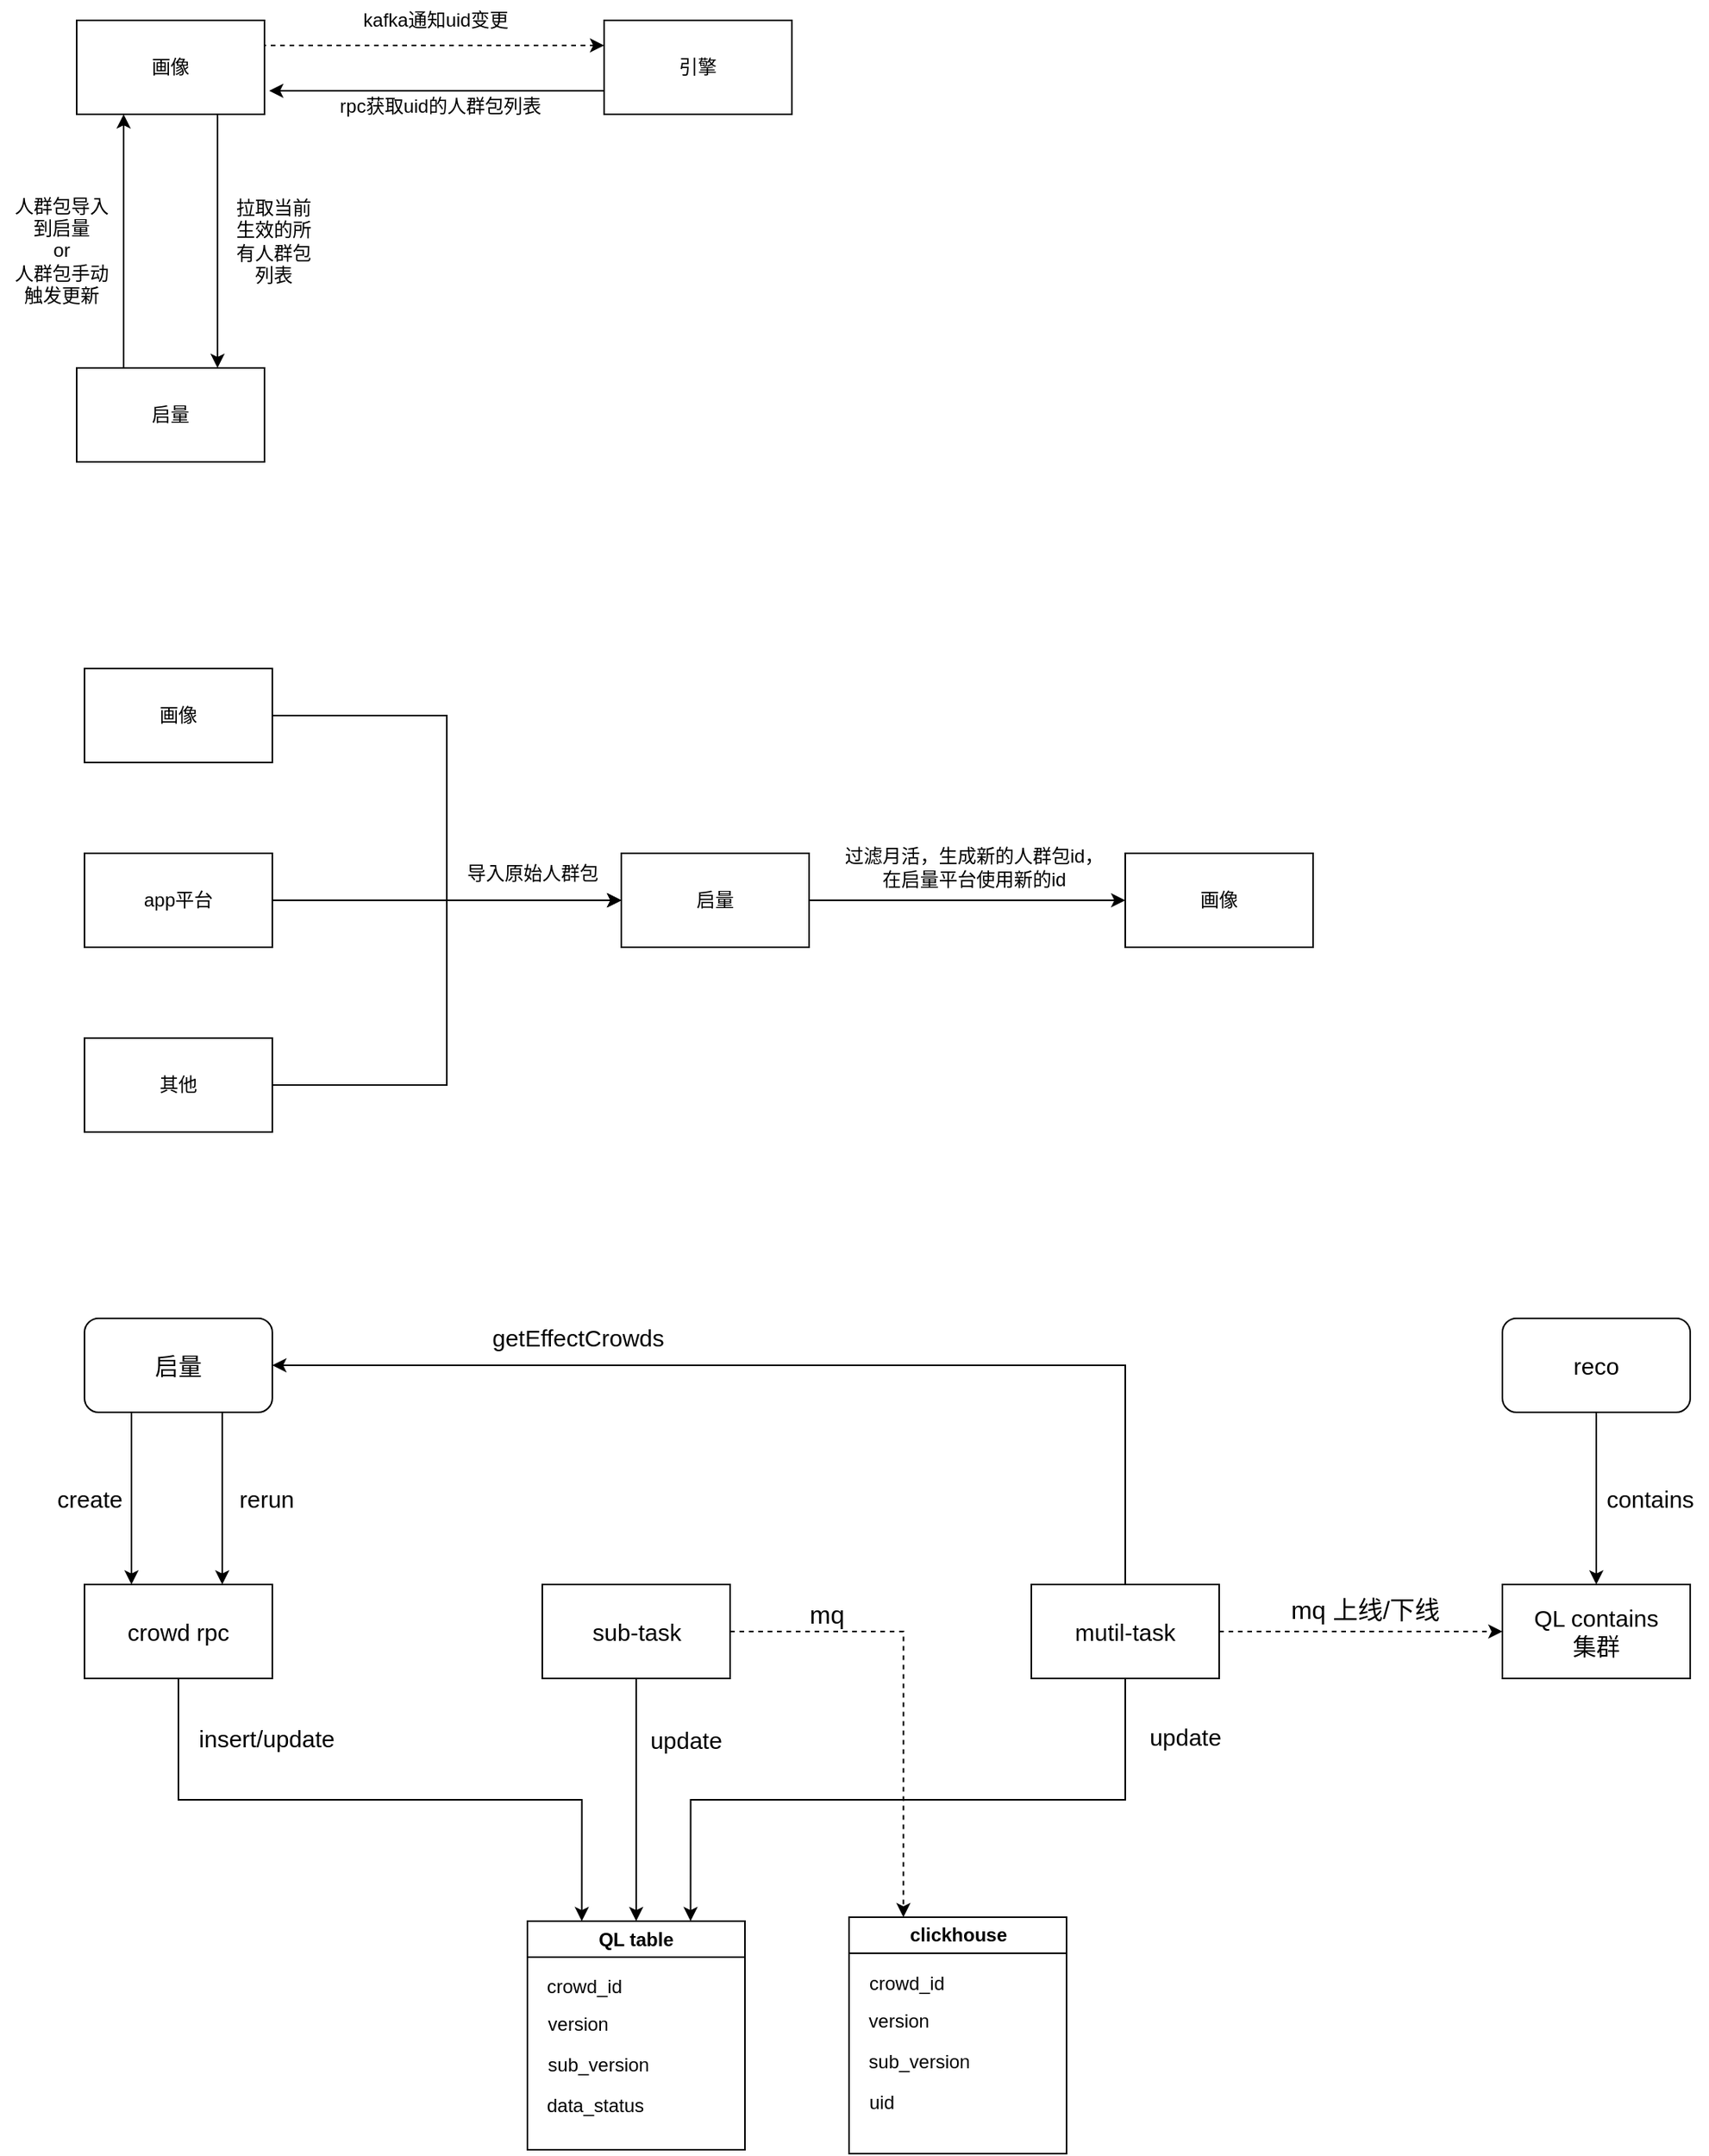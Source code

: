 <mxfile version="22.0.4" type="github">
  <diagram name="第 1 页" id="jV7wGJp07mq3WOKV_kup">
    <mxGraphModel dx="1741" dy="960" grid="0" gridSize="10" guides="1" tooltips="1" connect="1" arrows="1" fold="1" page="1" pageScale="1" pageWidth="3300" pageHeight="4681" math="0" shadow="0">
      <root>
        <mxCell id="0" />
        <mxCell id="1" parent="0" />
        <mxCell id="UxM1pPzDhjcgVf4L5Us0-4" style="edgeStyle=orthogonalEdgeStyle;rounded=0;orthogonalLoop=1;jettySize=auto;html=1;exitX=1;exitY=0.5;exitDx=0;exitDy=0;dashed=1;" parent="1" source="UxM1pPzDhjcgVf4L5Us0-1" target="UxM1pPzDhjcgVf4L5Us0-2" edge="1">
          <mxGeometry relative="1" as="geometry">
            <Array as="points">
              <mxPoint x="397" y="154" />
            </Array>
          </mxGeometry>
        </mxCell>
        <mxCell id="UxM1pPzDhjcgVf4L5Us0-12" style="edgeStyle=orthogonalEdgeStyle;rounded=0;orthogonalLoop=1;jettySize=auto;html=1;exitX=0.75;exitY=1;exitDx=0;exitDy=0;entryX=0.75;entryY=0;entryDx=0;entryDy=0;" parent="1" source="UxM1pPzDhjcgVf4L5Us0-1" target="UxM1pPzDhjcgVf4L5Us0-3" edge="1">
          <mxGeometry relative="1" as="geometry" />
        </mxCell>
        <mxCell id="UxM1pPzDhjcgVf4L5Us0-1" value="画像" style="rounded=0;whiteSpace=wrap;html=1;" parent="1" vertex="1">
          <mxGeometry x="277" y="138" width="120" height="60" as="geometry" />
        </mxCell>
        <mxCell id="UxM1pPzDhjcgVf4L5Us0-7" style="edgeStyle=orthogonalEdgeStyle;rounded=0;orthogonalLoop=1;jettySize=auto;html=1;exitX=0;exitY=0.75;exitDx=0;exitDy=0;" parent="1" source="UxM1pPzDhjcgVf4L5Us0-2" edge="1">
          <mxGeometry relative="1" as="geometry">
            <mxPoint x="400" y="183" as="targetPoint" />
          </mxGeometry>
        </mxCell>
        <mxCell id="UxM1pPzDhjcgVf4L5Us0-2" value="引擎" style="rounded=0;whiteSpace=wrap;html=1;" parent="1" vertex="1">
          <mxGeometry x="614" y="138" width="120" height="60" as="geometry" />
        </mxCell>
        <mxCell id="fhNxUWzkzA-D9nLk0wfe-1" style="edgeStyle=orthogonalEdgeStyle;rounded=0;orthogonalLoop=1;jettySize=auto;html=1;exitX=0.25;exitY=0;exitDx=0;exitDy=0;entryX=0.25;entryY=1;entryDx=0;entryDy=0;" parent="1" source="UxM1pPzDhjcgVf4L5Us0-3" target="UxM1pPzDhjcgVf4L5Us0-1" edge="1">
          <mxGeometry relative="1" as="geometry" />
        </mxCell>
        <mxCell id="UxM1pPzDhjcgVf4L5Us0-3" value="启量" style="rounded=0;whiteSpace=wrap;html=1;" parent="1" vertex="1">
          <mxGeometry x="277" y="360" width="120" height="60" as="geometry" />
        </mxCell>
        <mxCell id="UxM1pPzDhjcgVf4L5Us0-5" value="kafka通知uid变更" style="text;html=1;align=center;verticalAlign=middle;resizable=0;points=[];autosize=1;strokeColor=none;fillColor=none;" parent="1" vertex="1">
          <mxGeometry x="450" y="125" width="111" height="26" as="geometry" />
        </mxCell>
        <mxCell id="UxM1pPzDhjcgVf4L5Us0-8" value="rpc获取uid的人群包列表" style="text;html=1;align=center;verticalAlign=middle;resizable=0;points=[];autosize=1;strokeColor=none;fillColor=none;" parent="1" vertex="1">
          <mxGeometry x="435" y="180" width="147" height="26" as="geometry" />
        </mxCell>
        <mxCell id="UxM1pPzDhjcgVf4L5Us0-11" value="拉取当前生效的所有人群包列表" style="text;html=1;strokeColor=none;fillColor=none;align=center;verticalAlign=middle;whiteSpace=wrap;rounded=0;" parent="1" vertex="1">
          <mxGeometry x="373" y="264" width="60" height="30" as="geometry" />
        </mxCell>
        <mxCell id="UxM1pPzDhjcgVf4L5Us0-18" style="edgeStyle=orthogonalEdgeStyle;rounded=0;orthogonalLoop=1;jettySize=auto;html=1;exitX=1;exitY=0.5;exitDx=0;exitDy=0;entryX=0;entryY=0.5;entryDx=0;entryDy=0;" parent="1" source="UxM1pPzDhjcgVf4L5Us0-14" target="UxM1pPzDhjcgVf4L5Us0-15" edge="1">
          <mxGeometry relative="1" as="geometry" />
        </mxCell>
        <mxCell id="UxM1pPzDhjcgVf4L5Us0-14" value="画像" style="rounded=0;whiteSpace=wrap;html=1;" parent="1" vertex="1">
          <mxGeometry x="282" y="552" width="120" height="60" as="geometry" />
        </mxCell>
        <mxCell id="UxM1pPzDhjcgVf4L5Us0-23" style="edgeStyle=orthogonalEdgeStyle;rounded=0;orthogonalLoop=1;jettySize=auto;html=1;exitX=1;exitY=0.5;exitDx=0;exitDy=0;" parent="1" source="UxM1pPzDhjcgVf4L5Us0-15" target="UxM1pPzDhjcgVf4L5Us0-22" edge="1">
          <mxGeometry relative="1" as="geometry" />
        </mxCell>
        <mxCell id="UxM1pPzDhjcgVf4L5Us0-15" value="启量" style="rounded=0;whiteSpace=wrap;html=1;" parent="1" vertex="1">
          <mxGeometry x="625" y="670" width="120" height="60" as="geometry" />
        </mxCell>
        <mxCell id="UxM1pPzDhjcgVf4L5Us0-19" style="edgeStyle=orthogonalEdgeStyle;rounded=0;orthogonalLoop=1;jettySize=auto;html=1;exitX=1;exitY=0.5;exitDx=0;exitDy=0;entryX=0;entryY=0.5;entryDx=0;entryDy=0;" parent="1" source="UxM1pPzDhjcgVf4L5Us0-16" target="UxM1pPzDhjcgVf4L5Us0-15" edge="1">
          <mxGeometry relative="1" as="geometry">
            <mxPoint x="533" y="700" as="targetPoint" />
            <Array as="points">
              <mxPoint x="498" y="700" />
              <mxPoint x="498" y="700" />
            </Array>
          </mxGeometry>
        </mxCell>
        <mxCell id="UxM1pPzDhjcgVf4L5Us0-16" value="app平台" style="rounded=0;whiteSpace=wrap;html=1;" parent="1" vertex="1">
          <mxGeometry x="282" y="670" width="120" height="60" as="geometry" />
        </mxCell>
        <mxCell id="UxM1pPzDhjcgVf4L5Us0-20" style="edgeStyle=orthogonalEdgeStyle;rounded=0;orthogonalLoop=1;jettySize=auto;html=1;exitX=1;exitY=0.5;exitDx=0;exitDy=0;entryX=0;entryY=0.5;entryDx=0;entryDy=0;" parent="1" source="UxM1pPzDhjcgVf4L5Us0-17" target="UxM1pPzDhjcgVf4L5Us0-15" edge="1">
          <mxGeometry relative="1" as="geometry" />
        </mxCell>
        <mxCell id="UxM1pPzDhjcgVf4L5Us0-17" value="其他" style="rounded=0;whiteSpace=wrap;html=1;" parent="1" vertex="1">
          <mxGeometry x="282" y="788" width="120" height="60" as="geometry" />
        </mxCell>
        <mxCell id="UxM1pPzDhjcgVf4L5Us0-21" value="导入原始人群包" style="text;html=1;align=center;verticalAlign=middle;resizable=0;points=[];autosize=1;strokeColor=none;fillColor=none;" parent="1" vertex="1">
          <mxGeometry x="517" y="670" width="102" height="26" as="geometry" />
        </mxCell>
        <mxCell id="UxM1pPzDhjcgVf4L5Us0-22" value="画像" style="rounded=0;whiteSpace=wrap;html=1;" parent="1" vertex="1">
          <mxGeometry x="947" y="670" width="120" height="60" as="geometry" />
        </mxCell>
        <mxCell id="UxM1pPzDhjcgVf4L5Us0-24" value="过滤月活，生成新的人群包id，&lt;br&gt;在启量平台使用新的id" style="text;html=1;align=center;verticalAlign=middle;resizable=0;points=[];autosize=1;strokeColor=none;fillColor=none;" parent="1" vertex="1">
          <mxGeometry x="758" y="658" width="183" height="41" as="geometry" />
        </mxCell>
        <mxCell id="fhNxUWzkzA-D9nLk0wfe-2" value="人群包导入&lt;br&gt;到启量&lt;br&gt;or&lt;br&gt;人群包手动&lt;br&gt;触发更新" style="text;html=1;align=center;verticalAlign=middle;resizable=0;points=[];autosize=1;strokeColor=none;fillColor=none;" parent="1" vertex="1">
          <mxGeometry x="228" y="243" width="78" height="84" as="geometry" />
        </mxCell>
        <mxCell id="5Oo7_wLMQo9BjeAjyKWx-21" style="edgeStyle=orthogonalEdgeStyle;rounded=0;orthogonalLoop=1;jettySize=auto;html=1;exitX=0.5;exitY=1;exitDx=0;exitDy=0;entryX=0.25;entryY=0;entryDx=0;entryDy=0;" edge="1" parent="1" source="5Oo7_wLMQo9BjeAjyKWx-1" target="5Oo7_wLMQo9BjeAjyKWx-8">
          <mxGeometry relative="1" as="geometry" />
        </mxCell>
        <mxCell id="5Oo7_wLMQo9BjeAjyKWx-1" value="crowd rpc" style="rounded=0;whiteSpace=wrap;html=1;fontSize=15;" vertex="1" parent="1">
          <mxGeometry x="282" y="1137" width="120" height="60" as="geometry" />
        </mxCell>
        <mxCell id="5Oo7_wLMQo9BjeAjyKWx-3" value="" style="endArrow=classic;html=1;rounded=0;entryX=0.25;entryY=0;entryDx=0;entryDy=0;fontSize=15;" edge="1" parent="1" target="5Oo7_wLMQo9BjeAjyKWx-1">
          <mxGeometry width="50" height="50" relative="1" as="geometry">
            <mxPoint x="312" y="1027" as="sourcePoint" />
            <mxPoint x="832" y="1079" as="targetPoint" />
          </mxGeometry>
        </mxCell>
        <mxCell id="5Oo7_wLMQo9BjeAjyKWx-4" value="create" style="text;html=1;align=center;verticalAlign=middle;resizable=0;points=[];autosize=1;strokeColor=none;fillColor=none;fontSize=15;" vertex="1" parent="1">
          <mxGeometry x="255" y="1067" width="60" height="30" as="geometry" />
        </mxCell>
        <mxCell id="5Oo7_wLMQo9BjeAjyKWx-5" value="rerun" style="text;html=1;align=center;verticalAlign=middle;resizable=0;points=[];autosize=1;strokeColor=none;fillColor=none;fontSize=15;" vertex="1" parent="1">
          <mxGeometry x="371" y="1067" width="53" height="30" as="geometry" />
        </mxCell>
        <mxCell id="5Oo7_wLMQo9BjeAjyKWx-6" value="" style="endArrow=classic;html=1;rounded=0;entryX=0.25;entryY=0;entryDx=0;entryDy=0;fontSize=15;" edge="1" parent="1">
          <mxGeometry width="50" height="50" relative="1" as="geometry">
            <mxPoint x="370" y="1027" as="sourcePoint" />
            <mxPoint x="370" y="1137" as="targetPoint" />
          </mxGeometry>
        </mxCell>
        <mxCell id="5Oo7_wLMQo9BjeAjyKWx-7" value="启量" style="rounded=1;whiteSpace=wrap;html=1;fontSize=15;" vertex="1" parent="1">
          <mxGeometry x="282" y="967" width="120" height="60" as="geometry" />
        </mxCell>
        <mxCell id="5Oo7_wLMQo9BjeAjyKWx-8" value="QL table" style="swimlane;whiteSpace=wrap;html=1;" vertex="1" parent="1">
          <mxGeometry x="565" y="1352" width="139" height="146" as="geometry" />
        </mxCell>
        <mxCell id="5Oo7_wLMQo9BjeAjyKWx-11" value="crowd_id" style="text;html=1;align=center;verticalAlign=middle;resizable=0;points=[];autosize=1;strokeColor=none;fillColor=none;" vertex="1" parent="5Oo7_wLMQo9BjeAjyKWx-8">
          <mxGeometry x="3" y="29" width="66" height="26" as="geometry" />
        </mxCell>
        <mxCell id="5Oo7_wLMQo9BjeAjyKWx-13" value="version" style="text;html=1;align=center;verticalAlign=middle;resizable=0;points=[];autosize=1;strokeColor=none;fillColor=none;" vertex="1" parent="5Oo7_wLMQo9BjeAjyKWx-8">
          <mxGeometry x="3" y="53" width="57" height="26" as="geometry" />
        </mxCell>
        <mxCell id="5Oo7_wLMQo9BjeAjyKWx-14" value="sub_version" style="text;html=1;align=center;verticalAlign=middle;resizable=0;points=[];autosize=1;strokeColor=none;fillColor=none;" vertex="1" parent="5Oo7_wLMQo9BjeAjyKWx-8">
          <mxGeometry x="3" y="79" width="83" height="26" as="geometry" />
        </mxCell>
        <mxCell id="5Oo7_wLMQo9BjeAjyKWx-15" value="data_status" style="text;html=1;align=center;verticalAlign=middle;resizable=0;points=[];autosize=1;strokeColor=none;fillColor=none;" vertex="1" parent="5Oo7_wLMQo9BjeAjyKWx-8">
          <mxGeometry x="3" y="105" width="80" height="26" as="geometry" />
        </mxCell>
        <mxCell id="5Oo7_wLMQo9BjeAjyKWx-19" style="edgeStyle=orthogonalEdgeStyle;rounded=0;orthogonalLoop=1;jettySize=auto;html=1;exitX=0.5;exitY=1;exitDx=0;exitDy=0;entryX=0.5;entryY=0;entryDx=0;entryDy=0;" edge="1" parent="1" source="5Oo7_wLMQo9BjeAjyKWx-2" target="5Oo7_wLMQo9BjeAjyKWx-8">
          <mxGeometry relative="1" as="geometry" />
        </mxCell>
        <mxCell id="5Oo7_wLMQo9BjeAjyKWx-44" style="edgeStyle=orthogonalEdgeStyle;rounded=0;orthogonalLoop=1;jettySize=auto;html=1;exitX=1;exitY=0.5;exitDx=0;exitDy=0;entryX=0.25;entryY=0;entryDx=0;entryDy=0;dashed=1;" edge="1" parent="1" source="5Oo7_wLMQo9BjeAjyKWx-2" target="5Oo7_wLMQo9BjeAjyKWx-27">
          <mxGeometry relative="1" as="geometry" />
        </mxCell>
        <mxCell id="5Oo7_wLMQo9BjeAjyKWx-2" value="sub-task" style="rounded=0;whiteSpace=wrap;html=1;fontSize=15;" vertex="1" parent="1">
          <mxGeometry x="574.5" y="1137" width="120" height="60" as="geometry" />
        </mxCell>
        <mxCell id="5Oo7_wLMQo9BjeAjyKWx-17" value="insert/update" style="text;html=1;align=center;verticalAlign=middle;resizable=0;points=[];autosize=1;strokeColor=none;fillColor=none;fontSize=15;" vertex="1" parent="1">
          <mxGeometry x="345" y="1220" width="105" height="30" as="geometry" />
        </mxCell>
        <mxCell id="5Oo7_wLMQo9BjeAjyKWx-18" value="update" style="text;html=1;align=center;verticalAlign=middle;resizable=0;points=[];autosize=1;strokeColor=none;fillColor=none;fontSize=15;" vertex="1" parent="1">
          <mxGeometry x="633.5" y="1221" width="64" height="30" as="geometry" />
        </mxCell>
        <mxCell id="5Oo7_wLMQo9BjeAjyKWx-23" style="edgeStyle=orthogonalEdgeStyle;rounded=0;orthogonalLoop=1;jettySize=auto;html=1;exitX=0.5;exitY=1;exitDx=0;exitDy=0;entryX=0.75;entryY=0;entryDx=0;entryDy=0;" edge="1" parent="1" source="5Oo7_wLMQo9BjeAjyKWx-22" target="5Oo7_wLMQo9BjeAjyKWx-8">
          <mxGeometry relative="1" as="geometry" />
        </mxCell>
        <mxCell id="5Oo7_wLMQo9BjeAjyKWx-24" style="edgeStyle=orthogonalEdgeStyle;rounded=0;orthogonalLoop=1;jettySize=auto;html=1;exitX=0.5;exitY=0;exitDx=0;exitDy=0;entryX=1;entryY=0.5;entryDx=0;entryDy=0;" edge="1" parent="1" source="5Oo7_wLMQo9BjeAjyKWx-22" target="5Oo7_wLMQo9BjeAjyKWx-7">
          <mxGeometry relative="1" as="geometry" />
        </mxCell>
        <mxCell id="5Oo7_wLMQo9BjeAjyKWx-43" style="edgeStyle=orthogonalEdgeStyle;rounded=0;orthogonalLoop=1;jettySize=auto;html=1;exitX=1;exitY=0.5;exitDx=0;exitDy=0;entryX=0;entryY=0.5;entryDx=0;entryDy=0;dashed=1;" edge="1" parent="1" source="5Oo7_wLMQo9BjeAjyKWx-22" target="5Oo7_wLMQo9BjeAjyKWx-33">
          <mxGeometry relative="1" as="geometry" />
        </mxCell>
        <mxCell id="5Oo7_wLMQo9BjeAjyKWx-22" value="mutil-task" style="rounded=0;whiteSpace=wrap;html=1;fontSize=15;" vertex="1" parent="1">
          <mxGeometry x="887" y="1137" width="120" height="60" as="geometry" />
        </mxCell>
        <mxCell id="5Oo7_wLMQo9BjeAjyKWx-26" value="getEffectCrowds" style="text;html=1;align=center;verticalAlign=middle;resizable=0;points=[];autosize=1;strokeColor=none;fillColor=none;fontSize=15;" vertex="1" parent="1">
          <mxGeometry x="533" y="964" width="128" height="30" as="geometry" />
        </mxCell>
        <mxCell id="5Oo7_wLMQo9BjeAjyKWx-27" value="clickhouse" style="swimlane;whiteSpace=wrap;html=1;" vertex="1" parent="1">
          <mxGeometry x="770.5" y="1349.5" width="139" height="151" as="geometry" />
        </mxCell>
        <mxCell id="5Oo7_wLMQo9BjeAjyKWx-28" value="crowd_id" style="text;html=1;align=center;verticalAlign=middle;resizable=0;points=[];autosize=1;strokeColor=none;fillColor=none;" vertex="1" parent="5Oo7_wLMQo9BjeAjyKWx-27">
          <mxGeometry x="3" y="29" width="66" height="26" as="geometry" />
        </mxCell>
        <mxCell id="5Oo7_wLMQo9BjeAjyKWx-29" value="version" style="text;html=1;align=center;verticalAlign=middle;resizable=0;points=[];autosize=1;strokeColor=none;fillColor=none;" vertex="1" parent="5Oo7_wLMQo9BjeAjyKWx-27">
          <mxGeometry x="3" y="53" width="57" height="26" as="geometry" />
        </mxCell>
        <mxCell id="5Oo7_wLMQo9BjeAjyKWx-30" value="sub_version" style="text;html=1;align=center;verticalAlign=middle;resizable=0;points=[];autosize=1;strokeColor=none;fillColor=none;" vertex="1" parent="5Oo7_wLMQo9BjeAjyKWx-27">
          <mxGeometry x="3" y="79" width="83" height="26" as="geometry" />
        </mxCell>
        <mxCell id="5Oo7_wLMQo9BjeAjyKWx-31" value="uid" style="text;html=1;align=center;verticalAlign=middle;resizable=0;points=[];autosize=1;strokeColor=none;fillColor=none;" vertex="1" parent="5Oo7_wLMQo9BjeAjyKWx-27">
          <mxGeometry x="3" y="105" width="34" height="26" as="geometry" />
        </mxCell>
        <mxCell id="5Oo7_wLMQo9BjeAjyKWx-33" value="QL contains&lt;br&gt;集群" style="rounded=0;whiteSpace=wrap;html=1;fontSize=15;" vertex="1" parent="1">
          <mxGeometry x="1188" y="1137" width="120" height="60" as="geometry" />
        </mxCell>
        <mxCell id="5Oo7_wLMQo9BjeAjyKWx-36" style="edgeStyle=orthogonalEdgeStyle;rounded=0;orthogonalLoop=1;jettySize=auto;html=1;exitX=0.5;exitY=1;exitDx=0;exitDy=0;entryX=0.5;entryY=0;entryDx=0;entryDy=0;" edge="1" parent="1" source="5Oo7_wLMQo9BjeAjyKWx-35" target="5Oo7_wLMQo9BjeAjyKWx-33">
          <mxGeometry relative="1" as="geometry" />
        </mxCell>
        <mxCell id="5Oo7_wLMQo9BjeAjyKWx-35" value="reco" style="rounded=1;whiteSpace=wrap;html=1;fontSize=15;" vertex="1" parent="1">
          <mxGeometry x="1188" y="967" width="120" height="60" as="geometry" />
        </mxCell>
        <mxCell id="5Oo7_wLMQo9BjeAjyKWx-37" value="contains" style="text;html=1;align=center;verticalAlign=middle;resizable=0;points=[];autosize=1;strokeColor=none;fillColor=none;fontSize=15;" vertex="1" parent="1">
          <mxGeometry x="1245" y="1067" width="74" height="30" as="geometry" />
        </mxCell>
        <mxCell id="5Oo7_wLMQo9BjeAjyKWx-39" value="update" style="text;html=1;align=center;verticalAlign=middle;resizable=0;points=[];autosize=1;strokeColor=none;fillColor=none;fontSize=15;" vertex="1" parent="1">
          <mxGeometry x="953" y="1219" width="64" height="30" as="geometry" />
        </mxCell>
        <mxCell id="5Oo7_wLMQo9BjeAjyKWx-42" value="mq 上线/下线" style="text;html=1;align=center;verticalAlign=middle;resizable=0;points=[];autosize=1;strokeColor=none;fillColor=none;fontSize=16;" vertex="1" parent="1">
          <mxGeometry x="1043" y="1137" width="113" height="31" as="geometry" />
        </mxCell>
        <mxCell id="5Oo7_wLMQo9BjeAjyKWx-45" value="mq" style="text;html=1;align=center;verticalAlign=middle;resizable=0;points=[];autosize=1;strokeColor=none;fillColor=none;fontSize=16;" vertex="1" parent="1">
          <mxGeometry x="735.5" y="1140" width="40" height="31" as="geometry" />
        </mxCell>
      </root>
    </mxGraphModel>
  </diagram>
</mxfile>
